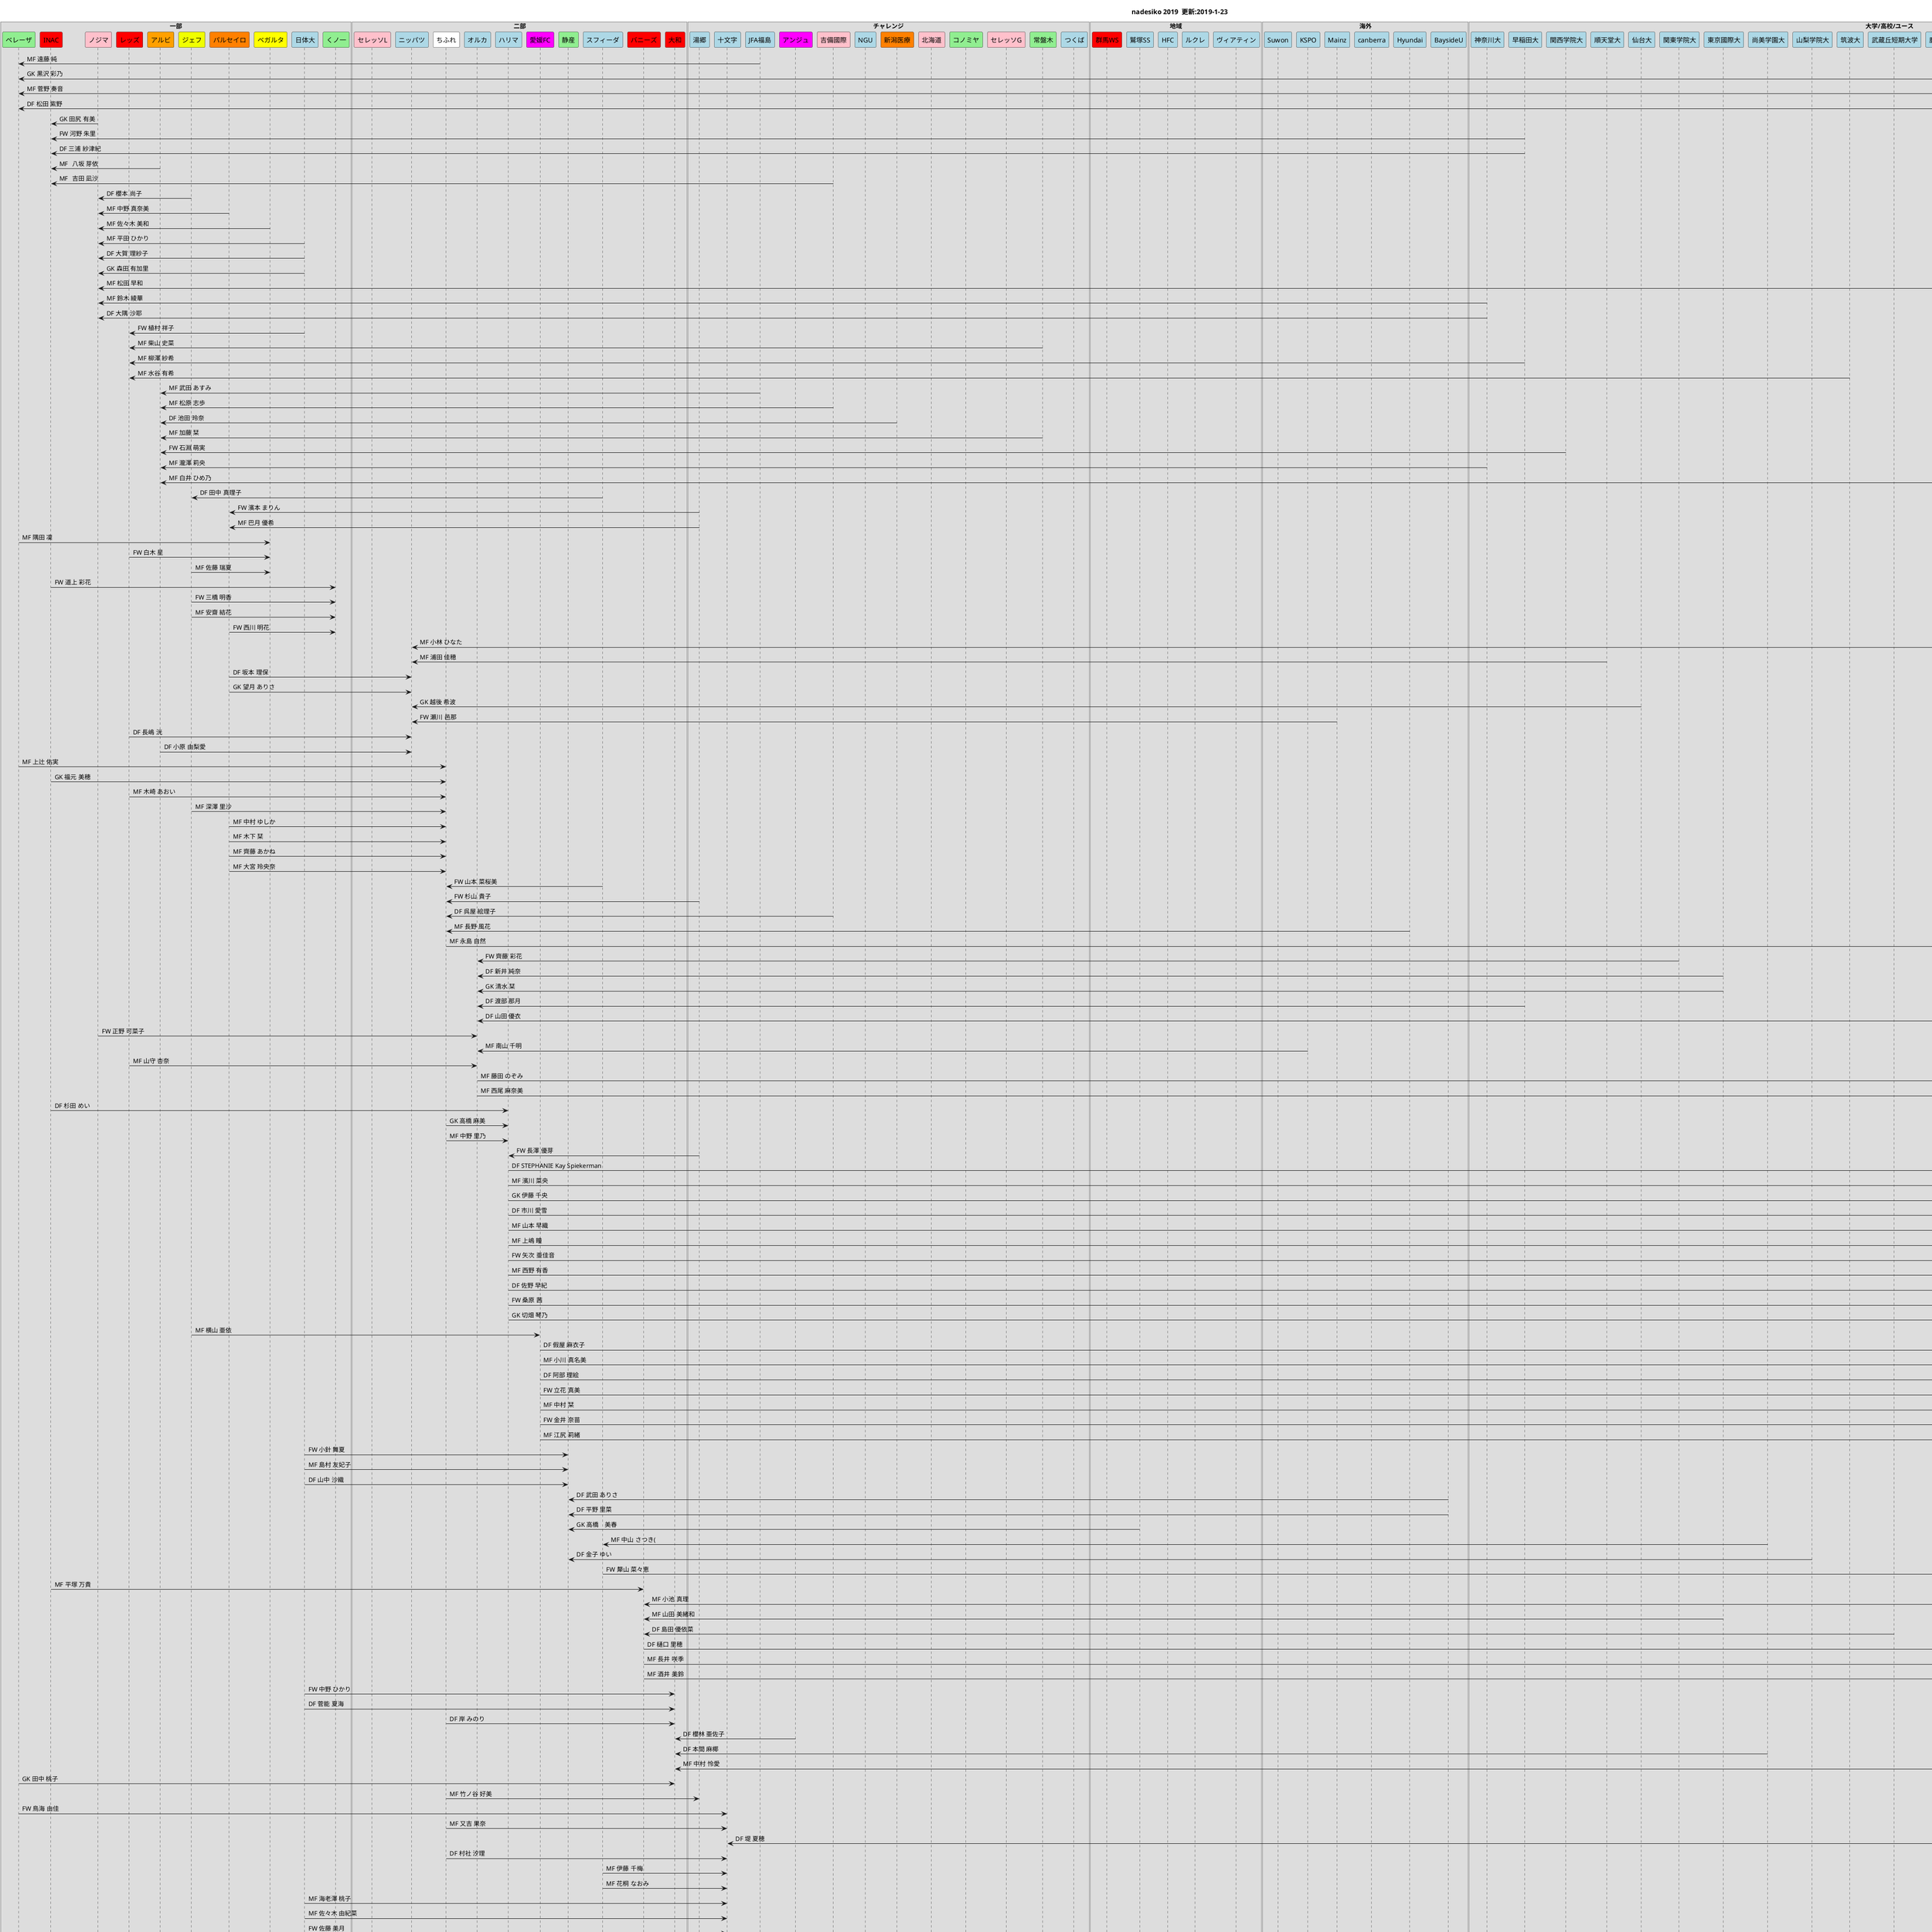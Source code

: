 
@startuml
title nadesiko 2019  更新:2019-1-23

box "一部" 
	participant "ベレーザ" as nb #lightgreen
	participant "INAC" as il #red
	participant "ノジマ" as ns #pink
	participant "レッズ" as ur #red
	participant "アルビ" as an #ffa000
	participant "ジェフ" as jl #f0ff00
	participant "パルセイロ" as np #ff8000
	participant "ベガルタ" as vs #yellow
	participant "日体大" as nf #LightBlue
	participant "くノ一" as ik  #lightgreen
end box

box "二部" 
	participant "セレッソL" as cl #pink
	participant "ニッパツ" as ny #LightBlue
	participant "ちふれ" as ce #white
	participant "オルカ" as ok #lightblue
	participant "ハリマ" as ha #LightBlue
	participant "愛媛FC" as ef #magenta
	participant "静産" as si #lightgreen
	participant "スフィーダ" as ss #LightBlue
	participant "バニーズ" as bk #red
	participant "大和" as ys #red
end box

box "チャレンジ" 
	participant "湯郷" as yb #LightBlue
	participant "十文字" as jv #LightBlue
	participant "JFA福島" as jf #LightBlue
	participant "アンジュ" as ah #magenta
	participant "吉備國際" as co #pink
	participant "NGU" as nn #lightblue
	participant "新潟医療" as nd #ff8000
	participant "北海道" as nh #pink
	participant "コノミヤ" as kt #lightgreen
	participant "セレッソG" as cg #pink
	participant "常盤木" as tk #lightgreen
	participant "つくば" as tf #lightblue
end box

box "地域"
	participant "群馬WS" as gh #red
	participant "鷲塚SS" as ws #lightblue
	participant "HFC" as hf #lightblue
	participant "ルクレ" as my #lightblue
	participant "ヴィアティン" as vm #lightblue
end box

box "海外"
	participant "Suwon" as sw #lightblue
	participant "KSPO" as ks #lightblue
	participant "Mainz" as sm #lightblue
	participant "canberra" as os1 #lightblue
    participant "Hyundai" as os2 #lightblue
	participant "BaysideU" as os3  #lightblue
end box
box "大学/高校/ユース" 
	participant "神奈川大" as ku #lightblue
	participant "早稲田大" as wu #lightblue
	participant "関西学院大" as kgu #lightblue
	participant "順天堂大" as juu #lightblue
	participant "仙台大" as seu #lightblue
	participant "関東学院大" as tgu #lightblue
	participant "東京國際大" as tiu #lightblue
	participant "尚美学園大" as sbu  #lightblue
	participant "山梨学院大" as ygu  #lightblue
	participant "筑波大" as tu  #lightblue
	participant "武蔵丘短期大学" as mtu #lightblue


	participant "鹿児島女子高" as kjh #lightblue
	participant "修徳高" as shh #lightblue
	participant "追手門学院高" as ogh #lightblue
	participant "作陽高" as syh #lightblue
	participant "常葉大付橘高" as tth #lightblue
	participant "鎮西学院高" as cgh #lightblue

	participant "メニーナ" as nmu #lightblue
	participant "アルビU-18" as anu #lightblue
	participant "ちふれマリ" as cem #lightblue
end box
box "その他"
	participant "未定" as un 
participant "引退" as re 
end box

'-----1

'11 beleza nb
'jv <- nb:FW 鳥海 由佳
'vs <- nb:MF 隅田 凜
'ce <- nb:MF 上辻 佑実
'ys <- nb:GK 田中 桃子
nb <- jf:MF 遠藤 純
nb <- nmu:GK 黒沢 彩乃
nb <- nmu:MF 菅野 奏音
nb <- nmu:DF 松田 紫野

'12 inac il
il <- ns:GK 田尻 有美
il <- wu:FW 河野 朱里
il <- wu:DF 三浦 紗津紀
il <- an:MF	八坂 芽依
il <- co:MF	吉田 凪沙
'ha <- il:DF 杉田 めい

'13 nojima ns
'ks <- ns:DF 吉見 夏稀
'ok <- ns:FW 正野 可菜子
ns <- jl:DF 櫻本 尚子
ns <- np:MF 中野 真奈美
ns <- vs:MF 佐々木 美和
ns <- nf:MF 平田 ひかり
ns <- nf:DF 大賀 理紗子
ns <- nf:GK 森田 有加里
ns <- kjh:MF 松田 早和
ns <- ku:MF 鈴木 綾華
ns <- ku:DF 大隅 沙耶

're <- ns:GK 田尻 有美
're <- ns:DF 臼井 理恵
're <- ns:FW 工藤 麻未
're <- ns:DF 高木 ひかり

'14 reds ur
'ce <- ur:MF 木崎 あおい 
'ok <- ur:MF 山守 杏奈
'vs <- ur:FW 白木 星
ur <- nf:FW 植村 祥子
ur <- tk:MF 柴山 史菜
ur <- wu:MF 柳澤 紗希
ur <- tu:MF 水谷 有希
'ny <- ur:DF 長嶋 洸

'15 albi an
'ny <- an:DF 小原 由梨愛
'un <- an:FW 川崎 咲耶
'un <- an:GK 福村 香奈絵
're <- an:DF 久保田 麻友 
an <- jf:MF 武田 あすみ
an <- co:MF 松原 志歩
an <- nd:DF 池田 玲奈
an <- tk:MF 加藤 栞
an <- kgu:FW 石淵 萌実
an <- ku:MF 瀧澤 莉央
an <- anu:MF 白井 ひめ乃
'nd <- anu:MF 中江 萌

'16 jef jl 
'ce <- jl:MF 深澤 里沙
'ns <- jl:DF 櫻本 尚子
jl <- ss:DF 田中 真理子

'17 nagano np
'ce <- np:MF 中村 ゆしか
'ce <- np:MF 木下 栞
'ce <- np:MF 齊藤 あかね
'ce <- np:MF 大宮 玲央奈
'ny <- np:DF 坂本 理保
'ny <- np:GK 望月 ありさ
'ns <- np:MF 中野 真奈美
'ah <- np:MF 神田 若帆
'ah <- np:DF 池崎 愛
'gh <- np:GK 小髙 愛理
np <- yb:FW 濱本 まりん
np <- yb:MF 巴月 優希

'18 sendai vs
vs <- nb:MF 隅田 凜
vs <- ur:FW 白木 星
vs <- jl:MF 佐藤 瑞夏

'sw <- vs:FW 櫨 まどか
'ns <- vs:MF 佐々木 美和

'19 nittai nf
'ns <- nf:MF 平田 ひかり
'ns <- nf:DF 大賀 理紗子
'ns <- nf:GK 森田 有加里
'my <- nf:MF 後藤 亜弥
're <- nf:MF 石井 千晴
're <- nf:DF 櫻井 麻友佳

'1x iga ik
ik <- il:FW 道上 彩花
ik <- jl:FW 三橋 明香
ik <- jl:MF 安齋 結花
ik <- np:FW 西川 明花
're <- ik:FW 神山　ゆい

'-----2

'cellezo co

'nippatsu seaguls ny
're <- ny:DF 山川 夏輝
ny <- shh:MF 小林 ひなた
ny <- juu:MF 浦田 佳穂
ny <- np:DF 坂本 理保
ny <- np:GK 望月 ありさ
're <- ny:DF 金澤 真美
're <- ny:FW 石原 愛海
're <- ny:MF 加賀 孝子
're <- ny:MF 佐藤 渚
're <- ny:MF 岩木 綾乃
're <- ny:MF 中村みづき
ny <- seu:GK 越後 希波
ny <- sm:FW 瀬川 邑那
ny <- ur:DF 長嶋 洸
ny <- an:DF 小原 由梨愛
'un <- ny:GK 新井 翠
'an <- co:MF 松原 志歩


'chifure ce
ce <- nb:MF 上辻 佑実
ce <- il:GK 福元 美穂
ce <- ur:MF 木崎 あおい 
ce <- jl:MF 深澤 里沙
ce <- np:MF 中村 ゆしか 
ce <- np:MF 木下 栞 
ce <- np:MF 齊藤 あかね
ce <- np:MF 大宮 玲央奈
ce <- ss:FW 山本 菜桜美
ce <- yb:FW 杉山 貴子
ce <- co:DF 呉屋 絵理子
ce <- os2:MF 長野 風花
un <- ce:MF 永島 自然


'ha <- ce:GK 高橋 麻美
'ha <- ce:MF 中野 里乃
'jv <- ce:MF 又吉 果奈
'jv <- cem:DF 堤 夏穂
'jv <- ce:DF 村社 汐理
'yb <- ce:MF 竹ノ谷 好美
'wu <- ce:FW 土居 明日香
'ys <- ce:DF 岸 みのり

'	"オルカ" as ok #lightblue
ok <- tgu:FW 齊藤 彩花
ok <- tiu:DF 新井 純奈
ok <- tiu:GK 清水 栞
ok <- wu:DF 渡部 那月
ok <- syh:DF 山田 優衣
ok <- ns:FW 正野 可菜子
ok <- ks:MF 南山 千明
ok <- ur:MF 山守 杏奈
'vm <- ok:DF 小林 映里奈

un <- ok:MF 藤田 のぞみ
un <- ok:MF 西尾 麻奈美

'	"ハリマ" as ha #LightBlue
ha <- il:DF 杉田 めい
ha <- ce:GK 高橋 麻美
ha <- ce:MF 中野 里乃
ha <- yb:FW 長澤 優芽


un <- ha:DF STEPHANIE Kay Spiekerman
un <- ha:MF 濱川 菜央
un <- ha:GK 伊藤 千央
un <- ha:DF 市川 愛雪
un <- ha:MF 山本 早織
un <- ha:MF 上嶋 瞳
un <- ha:FW 矢次 亜佳音
un <- ha:MF 西野 有香
un <- ha:DF 佐野 早紀
un <- ha:FW 桑原 茜
un <- ha:GK 切畑 琴乃

'	"愛媛FC" as ef #magenta
ef <- jl:MF 横山 亜依
un <- ef:DF 假屋 麻衣子
un <- ef:MF 小川 真名美
un <- ef:DF 阿部 理絵
un <- ef:FW 立花 真美
un <- ef:MF 中村 栞
un <- ef:FW 金井 奈苗
un <- ef:MF 江尻 莉緒



'	"静産" as si #lightgreen
si <- nf:FW 小針 舞夏
si <- nf:MF 島村 友妃子
si <- nf:DF 山中 沙織
si <- os3:DF 武田 ありさ
si <- os3:DF 平野 里菜
si <- ws:GK 高橋　美春

'	"スフィーダ" as ss #LightBlue
ss <- sbu:MF 中山 さつき(
si <- ygu:DF 金子 ゆい
'jv <- ss:MF 花桐 なおみ
'jl <- ss:DF 田中 真理子
'jv <- ss:MF 伊藤 千梅
un <- ss:FW 犛山 菜々恵

're <- ss:DF 橘木 友理恵


'	"バニーズ" as bk #red
bk <- il:MF 平塚 万貴
bk <- tth:MF 小池 真理
bk <- tiu:MF 山田 美緒和
bk <- mtu:DF 島田 優依菜
un <- bk:DF 樋口 里穂
un <- bk:MF 長井 咲季
un <- bk:MF 酒井 美鈴

're <- bk:FW 西川 樹
're <- bk:FW 仙石 來夢
're <- bk:GK 田中 幸奈

'	"大和シルフィード" as ys #red
ys <- nf:FW 中野 ひかり
ys <- nf:DF 菅能 夏海
ys <- ce:DF 岸 みのり
ys <- ah:DF 櫻林 亜佐子
ys <- sbu:DF 本間 麻椰
ys <- cgh:MF 中村 怜愛
ys <- nb:GK 田中 桃子

'ah <- ys:GK 田中 幸奈

're <- ys:DF 中川 茉子
're <- ys:FW 村山 百花
're <- ys:DF 吉川 小夜子
'hf <- ys:DF 千田 満里奈

'-----c
' "湯郷" as yb #LightBlue
yb <- ce:MF 竹ノ谷 好美
'ha <- yb:FW 長澤 優芽

'"十文字" as jv #LightBlue
jv <- nb:FW 鳥海 由佳
jv <- ce:MF 又吉 果奈
jv <- cem:DF 堤 夏穂
jv <- ce:DF 村社 汐理
jv <- ss:MF 伊藤 千梅
jv <- ss:MF 花桐 なおみ
jv <- nf:MF 海老澤 桃子
jv <- nf:MF 佐々木 由紀菜
jv <- nf:FW 佐藤 美月

' "JFA福島" as jf #LightBlue

' "アンジュ" as ah #magenta
ah <- ys:GK 田中 幸奈
ah <- np:MF 神田 若帆
ah <- np:DF 池崎 愛
' "吉備國際" as co #pink
' "NGU" as nn #lightblue
' "新潟医療" as nd #ff8000
' "北海道" as nh #pink
' "コノミヤ" as kt #lightgreen
' "セレッソG" as cg #pink
' "常盤木" as tk #lightgreen
' "つくば" as tf #lightblue

'----地域
hf <- ys:DF 千田 満里奈
my <- nf:MF 後藤 亜弥
gh <- np:GK 小髙 愛理
vm <- ok:DF 小林 映里奈


'-----海外など移籍
nd <- anu:MF 中江 萌
ks <- ns:DF 吉見 夏稀
sw <- vs:FW 櫨 まどか
wu <- ce:FW 土居 明日香


'-----引退/未定
un <- an:FW 川崎 咲耶
un <- an:GK 福村 香奈絵
un <- ny:GK 新井 翠



're <- ns:GK 田尻 有美
re <- ns:DF 臼井 理恵
re <- ns:FW 工藤 麻未
re <- ns:DF 高木 ひかり

re <- an:DF 久保田 麻友 

re <- np:MF 髙橋 奈々

re <- vs:DF 千葉 梢恵

re <- nf:MF 石井 千晴
re <- nf:DF 櫻井 麻友佳

re <- ik:FW 神山　ゆい

re <- ny:DF 山川 夏輝
re <- ny:DF 金澤 真美
re <- ny:FW 石原 愛海
re <- ny:MF 加賀 孝子
re <- ny:MF 佐藤 渚
re <- ny:MF 岩木 綾乃
re <- ny:MF 中村みづき

re <- ok:GK 有馬 静佳
re <- ok:DF 赤荻 美佳
re <- ok:DF 小林 映里奈

re <- ss:DF 橘木 友理恵

re <- bk:FW 西川 樹
re <- bk:FW 仙石 來夢
re <- bk:GK 田中 幸奈

re <- ys:DF 中川 茉子
re <- ys:FW 村山 百花
re <- ys:DF 吉川 小夜子


@enduml